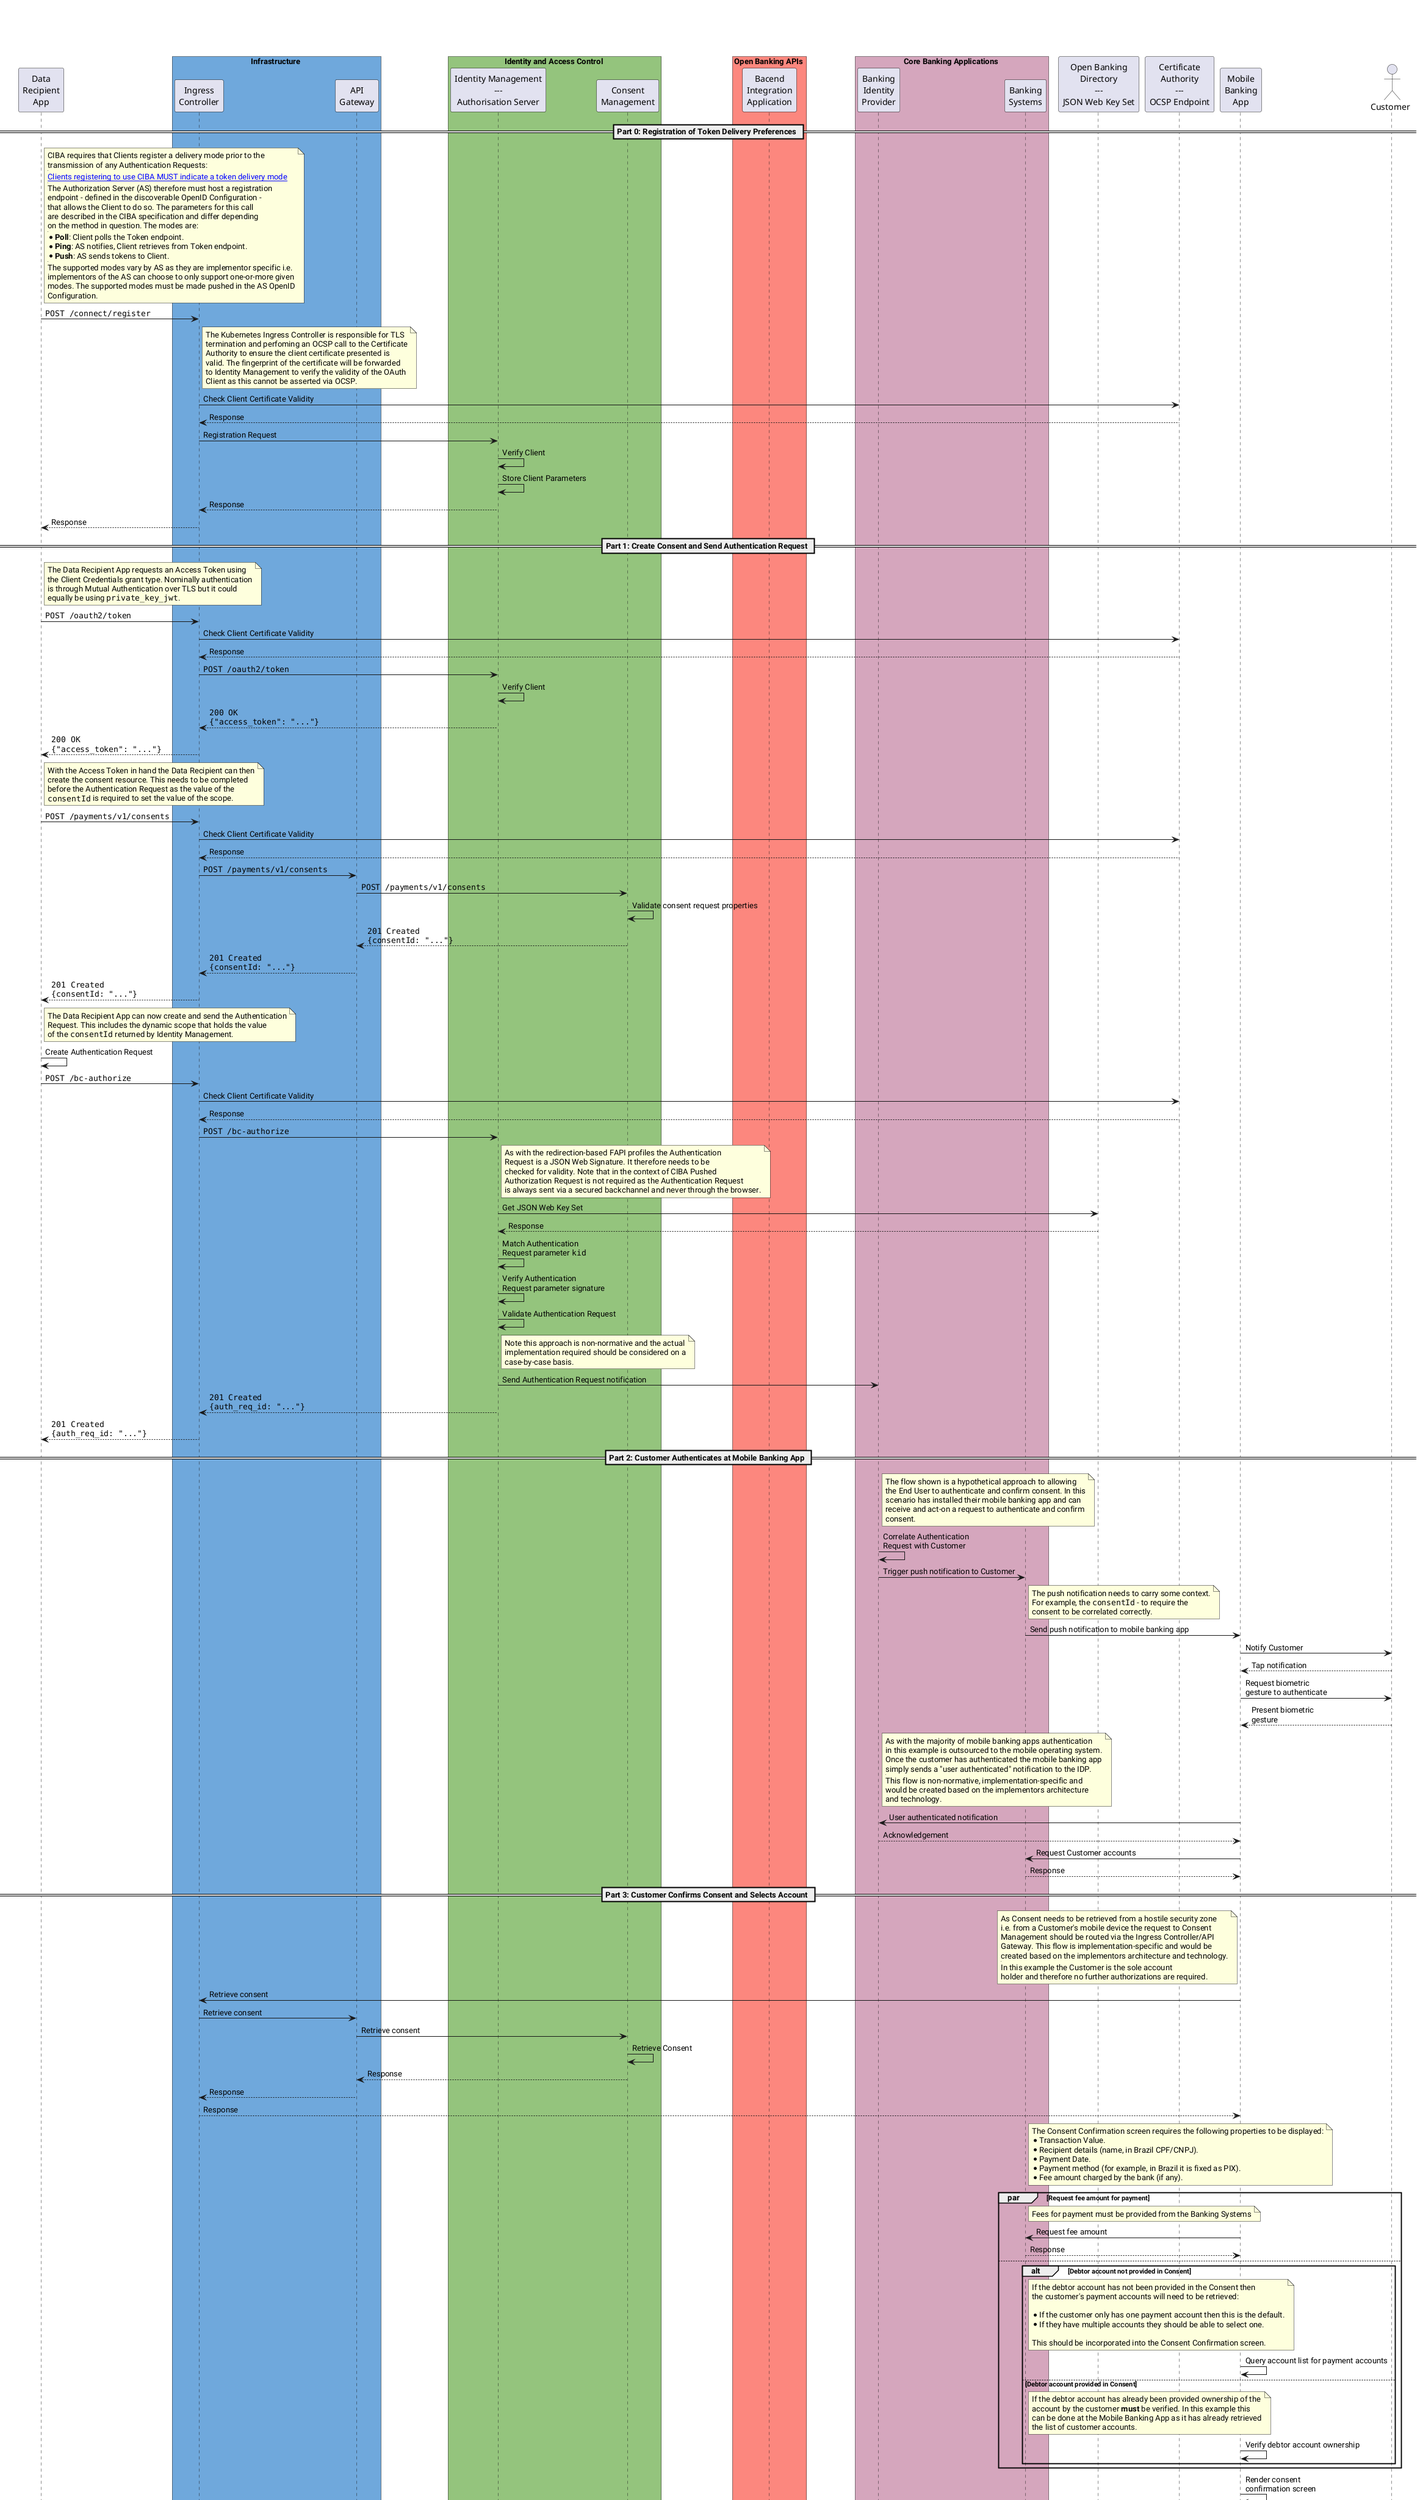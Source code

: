 @startuml CIBA_Example_Sequence

title \n\n\n
hide footbox

participant "Data\nRecipient\nApp" as DR

box Infrastructure #6FA8DC
participant "Ingress\nController" as INGRESS
participant "API\nGateway" as API_GATEWAY
end box

box Identity and Access Control #94c47d
participant "Identity Management\n---\nAuthorisation Server" as IAM
participant "Consent\nManagement" as CONSENT
end box

box Open Banking APIs #fc877e
participant "Bacend\nIntegration\nApplication" as BIA
end box

box Core Banking Applications #d5a6bd
participant "Banking\nIdentity\nProvider" as ASPSP_IDP
participant "Banking\nSystems" as ASPSP_API
end box

participant "Open Banking\nDirectory\n---\nJSON Web Key Set" as OBD_JWKS
participant "Certificate\nAuthority\n---\nOCSP Endpoint" as OCSP
participant "Mobile\nBanking\nApp" as MOBILE
actor "Customer" as PSU

hide footbox
skinparam defaultFontName Roboto
skinparam BoxPadding 10

== Part 0: Registration of Token Delivery Preferences ==

note right of DR
CIBA requires that Clients register a delivery mode prior to the
transmission of any Authentication Requests:
|||
[[https://openid.net/specs/openid-client-initiated-backchannel-authentication-core-1_0.html#rfc.section.4 Clients registering to use CIBA MUST indicate a token delivery mode]]
|||
The Authorization Server (AS) therefore must host a registration
endpoint - defined in the discoverable OpenID Configuration -
that allows the Client to do so. The parameters for this call
are described in the CIBA specification and differ depending
on the method in question. The modes are:
|||
* **Poll**: Client polls the Token endpoint.
* **Ping**: AS notifies, Client retrieves from Token endpoint.
* **Push**: AS sends tokens to Client.
|||
The supported modes vary by AS as they are implementor specific i.e.
implementors of the AS can choose to only support one-or-more given
modes. The supported modes must be made pushed in the AS OpenID
Configuration.
end note

DR -> INGRESS: ""POST /connect/register""

note right of INGRESS
The Kubernetes Ingress Controller is responsible for TLS
termination and perfoming an OCSP call to the Certificate
Authority to ensure the client certificate presented is
valid. The fingerprint of the certificate will be forwarded
to Identity Management to verify the validity of the OAuth
Client as this cannot be asserted via OCSP.
end note

INGRESS -> OCSP: Check Client Certificate Validity
INGRESS <-- OCSP: Response
'INGRESS -> API_GATEWAY: Registration Request

/'
note right of API_GATEWAY
The API Gateway acts as a proxy for both Identity and Consent
Management. This approach is designed to ensure all identity
and access control can be monitored and logged for analytics purposes
end note

API_GATEWAY -> IAM: Registration Request
IAM -> IAM: Verify Client
IAM -> IAM: Store Client Parameters
API_GATEWAY <-- IAM: Response
INGRESS <-- API_GATEWAY: Response
DR <-- INGRESS: Response
'/

INGRESS -> IAM: Registration Request
IAM -> IAM: Verify Client
IAM -> IAM: Store Client Parameters
INGRESS <-- IAM: Response
DR <-- INGRESS: Response

== Part 1: Create Consent and Send Authentication Request ==

note right of DR
The Data Recipient App requests an Access Token using
the Client Credentials grant type. Nominally authentication
is through Mutual Authentication over TLS but it could
equally be using ""private_key_jwt"".
end note

DR -> INGRESS: ""POST /oauth2/token""
INGRESS -> OCSP: Check Client Certificate Validity
INGRESS <-- OCSP: Response
INGRESS -> IAM: ""POST /oauth2/token""
'API_GATEWAY -> IAM: ""POST /oauth2/token""
IAM -> IAM: Verify Client
'API_GATEWAY <- IAM: ""200 OK""\n""{"access_token": "..."}""
INGRESS <-- IAM: ""200 OK""\n""{"access_token": "..."}""
DR <-- INGRESS: ""200 OK""\n""{"access_token": "..."}""

note right of DR
With the Access Token in hand the Data Recipient can then
create the consent resource. This needs to be completed
before the Authentication Request as the value of the
""consentId"" is required to set the value of the scope.
end note

DR -> INGRESS: ""POST /payments/v1/consents""
INGRESS -> OCSP: Check Client Certificate Validity
INGRESS <-- OCSP: Response
INGRESS -> API_GATEWAY: ""POST /payments/v1/consents""
API_GATEWAY -> CONSENT: ""POST /payments/v1/consents""
CONSENT -> CONSENT: Validate consent request properties
API_GATEWAY <-- CONSENT: ""201 Created""\n""{consentId: "..."}""
INGRESS <-- API_GATEWAY: ""201 Created""\n""{consentId: "..."}""
DR <-- INGRESS: ""201 Created""\n""{consentId: "..."}""

note right of DR
The Data Recipient App can now create and send the Authentication
Request. This includes the dynamic scope that holds the value 
of the ""consentId"" returned by Identity Management.
end note

DR -> DR: Create Authentication Request
DR -> INGRESS: ""POST /bc-authorize""
INGRESS -> OCSP: Check Client Certificate Validity
INGRESS <-- OCSP: Response
/'
INGRESS -> API_GATEWAY: ""POST /bc-authorize""

note right of API_GATEWAY
As with the redirection-based FAPI profiles the Authentication
Request is a JSON Web Signature. It therefore needs to be
checked for validity. Note that in the context of CIBA Pushed
Authorization Request is not required as the Authentication Request
is always sent via a secured backchannel and never through the browser.
end note

API_GATEWAY -> OBD_JWKS: Get JSON Web Key Set
API_GATEWAY <-- OBD_JWKS: Response
API_GATEWAY -> API_GATEWAY: Match Authentication\nRequest parameter ""kid""
API_GATEWAY -> API_GATEWAY: Verify Authentication\nRequest parameter signature
API_GATEWAY -> IAM: Forward Authentication Request
IAM -> IAM: Validate Authentication Request
'/

INGRESS -> IAM: ""POST /bc-authorize""

note right of IAM
As with the redirection-based FAPI profiles the Authentication
Request is a JSON Web Signature. It therefore needs to be
checked for validity. Note that in the context of CIBA Pushed
Authorization Request is not required as the Authentication Request
is always sent via a secured backchannel and never through the browser.
end note

IAM -> OBD_JWKS: Get JSON Web Key Set
IAM <-- OBD_JWKS: Response
IAM -> IAM: Match Authentication\nRequest parameter ""kid""
IAM -> IAM: Verify Authentication\nRequest parameter signature
IAM -> IAM: Validate Authentication Request

note right of IAM
Note this approach is non-normative and the actual
implementation required should be considered on a
case-by-case basis.
end note

IAM -> ASPSP_IDP: Send Authentication Request notification
INGRESS <-- IAM: ""201 Created""\n""{auth_req_id: "..."}""
DR <-- INGRESS: ""201 Created""\n""{auth_req_id: "..."}""

== Part 2: Customer Authenticates at Mobile Banking App ==

note right of ASPSP_IDP
The flow shown is a hypothetical approach to allowing
the End User to authenticate and confirm consent. In this
scenario has installed their mobile banking app and can
receive and act-on a request to authenticate and confirm
consent.
end note

ASPSP_IDP -> ASPSP_IDP: Correlate Authentication\nRequest with Customer
ASPSP_IDP -> ASPSP_API: Trigger push notification to Customer

note right of ASPSP_API
The push notification needs to carry some context.
For example, the ""consentId"" - to require the
consent to be correlated correctly.
end note

MOBILE <- ASPSP_API: Send push notification to mobile banking app
MOBILE -> PSU: Notify Customer

MOBILE <-- PSU: Tap notification
MOBILE -> PSU: Request biometric\ngesture to authenticate
MOBILE <-- PSU: Present biometric\ngesture

note right of ASPSP_IDP
As with the majority of mobile banking apps authentication
in this example is outsourced to the mobile operating system.
Once the customer has authenticated the mobile banking app
simply sends a "user authenticated" notification to the IDP.
|||
This flow is non-normative, implementation-specific and 
would be created based on the implementors architecture
and technology. 
end note

MOBILE -> ASPSP_IDP: User authenticated notification
MOBILE <-- ASPSP_IDP: Acknowledgement
MOBILE -> ASPSP_API: Request Customer accounts
MOBILE <-- ASPSP_API: Response

== Part 3: Customer Confirms Consent and Selects Account ==

note left of MOBILE
As Consent needs to be retrieved from a hostile security zone
i.e. from a Customer's mobile device the request to Consent
Management should be routed via the Ingress Controller/API
Gateway. This flow is implementation-specific and would be
created based on the implementors architecture and technology.
|||
In this example the Customer is the sole account
holder and therefore no further authorizations are required.
end note

MOBILE -> INGRESS: Retrieve consent
INGRESS -> API_GATEWAY: Retrieve consent
API_GATEWAY -> CONSENT: Retrieve consent
CONSENT -> CONSENT: Retrieve Consent
API_GATEWAY <-- CONSENT: Response
INGRESS <-- API_GATEWAY: Response
MOBILE <-- INGRESS: Response

note right of ASPSP_API
The Consent Confirmation screen requires the following properties to be displayed:
* Transaction Value.
* Recipient details (name, in Brazil CPF/CNPJ).
* Payment Date.
* Payment method (for example, in Brazil it is fixed as PIX).
* Fee amount charged by the bank (if any).
end note

par Request fee amount for payment

note right of ASPSP_API
Fees for payment must be provided from the Banking Systems
end note

MOBILE -> ASPSP_API: Request fee amount
MOBILE <-- ASPSP_API: Response

else

alt Debtor account not provided in Consent

note right of ASPSP_API
If the debtor account has not been provided in the Consent then
the customer's payment accounts will need to be retrieved:

* If the customer only has one payment account then this is the default.
* If they have multiple accounts they should be able to select one.

This should be incorporated into the Consent Confirmation screen.
end note

MOBILE -> MOBILE: Query account list for payment accounts

else Debtor account provided in Consent

note right of ASPSP_API
If the debtor account has already been provided ownership of the
account by the customer **must** be verified. In this example this
can be done at the Mobile Banking App as it has already retrieved
the list of customer accounts.
end note

MOBILE -> MOBILE: Verify debtor account ownership

end alt

end par

MOBILE -> MOBILE: Render consent\nconfirmation screen
MOBILE -> PSU: Request consent\nconfirmation
MOBILE <-- PSU: Confirm consent

MOBILE -> INGRESS: Update consent as authorized
INGRESS -> API_GATEWAY: Update consent as authorized
API_GATEWAY -> CONSENT: Update consent
CONSENT -> CONSENT: Update Consent
API_GATEWAY <-- CONSENT: Response
INGRESS <-- API_GATEWAY: Response
MOBILE <-- INGRESS: Response

note left of MOBILE
The final step is to call the Identity Management
component to indicate that the Customer has been
authenticated. Identity Management will then signal
to the Data Recipient App using the chosen mode that
authentication is complete. Again this flow is
implementation-specific and would be created based
on the implementors architecture and technology.
end note

'MOBILE -> API_GATEWAY: Authentication complete notification
'API_GATEWAY -> IAM: Forward authentication complete notification
MOBILE -> IAM: Authentication complete notification

== Part 4: Client Granted Access Token ==

note right of DR
Notes on Token behaviors
===
The Data Recipient App is made aware of the success of the
based on their registered delivery mode. Each of these is
shown below.
|||
Note that the Poll looping example is purely illustrative
as the Data Recipient App would poll as soon as they received
the ""auth_req_id"" from the AS. Writing the diagram to
incorporate this sequentially would, however be extremely confusing
hence the sequence shown below.
|||
For Poll and Ping mode the Data Recipient App must use the
[[https://openid.net/specs/openid-client-initiated-backchannel-authentication-core-1_0.html#rfc.section.10.1 CIBA grant type]] as described in the source specification.
end note

alt Client Registered Poll Mode

note right of DR
In Poll mode the DR will periodically call the Token endpoint
until they get a positive response i.e. they do not receive
the 400 HTTP response code but instead are returned one-or-more
tokens (Access, Refresh, ID) from the Token endpoint.
end note

loop Exit when Authentication Request successful
DR -> INGRESS: ""POST /token auth_req_id=...""
INGRESS -> OCSP: Check Client Certificate Validity
INGRESS <-- OCSP: Response
INGRESS -> IAM: ""POST /token auth_req_id=...""
'API_GATEWAY -> IAM: ""POST /token auth_req_id=...""
IAM -> IAM: Retrieve Authentication request
IAM -> IAM: Check status
'API_GATEWAY <-- IAM: ""400 Bad Request {...}""
INGRESS <-- IAM: ""400 Bad Request {...}""
DR <-- INGRESS: ""400 Bad Request {...}""
end loop

DR -> INGRESS: ""POST /token auth_req_id=...""
INGRESS -> OCSP: Check Client Certificate Validity
INGRESS <-- OCSP: Response
'INGRESS -> API_GATEWAY: ""POST /token auth_req_id=...""
INGRESS -> IAM: ""POST /token auth_req_id=...""
IAM -> IAM: Retrieve Authentication request
IAM -> IAM: Check status
IAM -> IAM: Create tokens
'API_GATEWAY <-- IAM: ""200 OK {...}""
INGRESS <-- IAM: ""200 OK {...}""
DR <-- INGRESS: ""200 OK {...}""

else Client Registered Ping Mode

note right of DR
Ping mode is a simple notification by the AS to a callback
URL pre-registered by the Data Recipient App in Part 0. On
receipt the Data Recipient App can then call the Token endpoint
in the same way as in Poll mode and collect one-or-more tokens.
end note

DR <- IAM: Authentication Request complete notification
DR --> IAM: ""204 No Content""

DR -> INGRESS: ""POST /token auth_req_id=...""
INGRESS -> OCSP: Check Client Certificate Validity
INGRESS <-- OCSP: Response
'INGRESS -> API_GATEWAY: ""POST /token auth_req_id=...""
INGRESS -> IAM: ""POST /token auth_req_id=...""
IAM -> IAM: Retrieve Authentication request
IAM -> IAM: Create tokens
'API_GATEWAY <-- IAM: ""200 OK {...}""
INGRESS <-- IAM: ""200 OK {...}""
DR <-- INGRESS: ""200 OK {...}""

else Client Registered Push Mode

note right of DR
In Push mode tokens are created by the AS and then transmitted
to the Data Recipient App, therefore negating the need for them to
visit the Token endpoint. Their are various implications of using
this method which are discussed in the [[https://openid.net/specs/openid-client-initiated-backchannel-authentication-core-1_0.html#rfc.section.10.3 specification]].
end note

IAM -> IAM: Retrieve Authentication request
IAM -> IAM: Create tokens
IAM -> IAM: Retrieve callback URL and security\ntoken for Data Recipient App

DR <- IAM: ""POST /cb {...}""
DR --> IAM: ""204 No Content""

end alt

== Part 5: DR Makes Payment Instruction Request ==

note right of DR
With the Access Token in hand the Data Recipient App can now
make the payment instruction request. The Access Token
is bound to this single operation and will be revoked once
the payment instruction is successfully transmitted.
end note

DR -> INGRESS: ""POST /payments/v1/pix/payments""
INGRESS -> OCSP: Check Client Certificate Validity
INGRESS <-- OCSP: Response
INGRESS -> API_GATEWAY: ""POST /payments/v1/pix/payments""

note right of API_GATEWAY
The approach to Access Token introspection remains the same under payments
i.e. the API Gateway will need an assertion that indicates the consent granted
by the Customer matches the payment being instructed.
end note

API_GATEWAY -> IAM: Request Access Token properties
IAM -> IAM: Retrieve Access Token properties
API_GATEWAY <-- IAM: Response
API_GATEWAY -> API_GATEWAY: Introspect Access Token properties

note right of API_GATEWAY
On introspecting the Access Token the API Gateway will decorate the
request with the debtor account which is stored with the Consent. This can
then be forwarded to the Backend Integration Application and used to make the correct
payment instruction in the Banking Systems.
end note

API_GATEWAY -> API_GATEWAY: Decorate request with debtor account
API_GATEWAY -> BIA: ""POST /payments/v1/pix/payments""

note right of BIA
This flow is non-normative and will vary on customer requirements.
It //could// be to a PIX-compliant API or any other available mechanism
to make a PIX payment.
end note

BIA -> BIA: Mediate request payload
BIA -> ASPSP_API: Deliver payment instruction to Banking System API
BIA <-- ASPSP_API: Response
BIA -> BIA: Mediate response payload
API_GATEWAY <-- BIA: ""201 Created""\n""{paymentId: "..."}""
INGRESS <-- API_GATEWAY: ""201 Created""\n""{paymentId: "..."}""
DR <-- INGRESS: ""201 Created""\n""{paymentId: "..."}""

@enduml